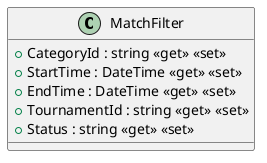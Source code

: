 @startuml
class MatchFilter {
    + CategoryId : string <<get>> <<set>>
    + StartTime : DateTime <<get>> <<set>>
    + EndTime : DateTime <<get>> <<set>>
    + TournamentId : string <<get>> <<set>>
    + Status : string <<get>> <<set>>
}
@enduml
